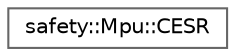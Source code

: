 digraph "Graphical Class Hierarchy"
{
 // LATEX_PDF_SIZE
  bgcolor="transparent";
  edge [fontname=Helvetica,fontsize=10,labelfontname=Helvetica,labelfontsize=10];
  node [fontname=Helvetica,fontsize=10,shape=box,height=0.2,width=0.4];
  rankdir="LR";
  Node0 [id="Node000000",label="safety::Mpu::CESR",height=0.2,width=0.4,color="grey40", fillcolor="white", style="filled",URL="$de/d85/unionsafety_1_1Mpu_1_1CESR.html",tooltip=" "];
}
